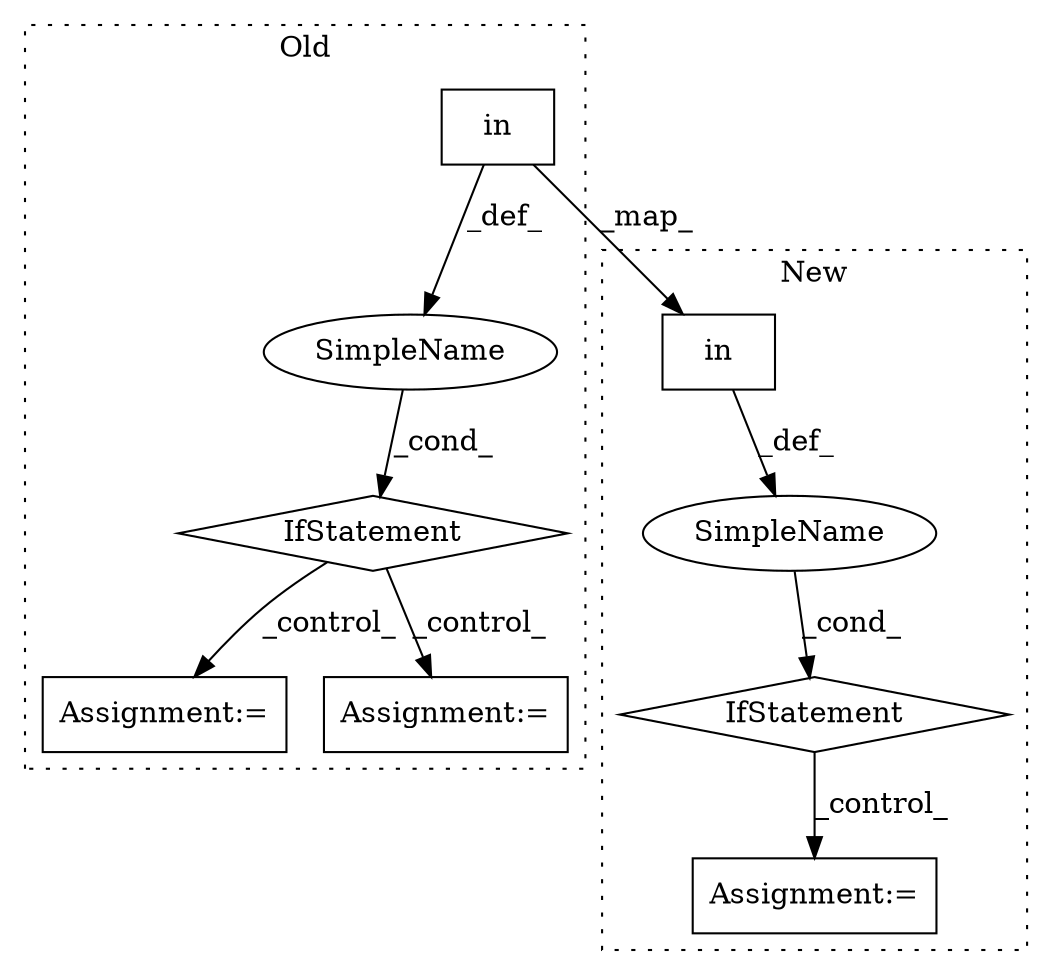 digraph G {
subgraph cluster0 {
1 [label="in" a="105" s="3102" l="60" shape="box"];
4 [label="IfStatement" a="25" s="3094,3162" l="8,2" shape="diamond"];
5 [label="Assignment:=" a="7" s="3183" l="1" shape="box"];
6 [label="SimpleName" a="42" s="" l="" shape="ellipse"];
7 [label="Assignment:=" a="7" s="3924" l="1" shape="box"];
label = "Old";
style="dotted";
}
subgraph cluster1 {
2 [label="in" a="105" s="3154" l="60" shape="box"];
3 [label="IfStatement" a="25" s="3146,3214" l="8,2" shape="diamond"];
8 [label="Assignment:=" a="7" s="3305" l="1" shape="box"];
9 [label="SimpleName" a="42" s="" l="" shape="ellipse"];
label = "New";
style="dotted";
}
1 -> 6 [label="_def_"];
1 -> 2 [label="_map_"];
2 -> 9 [label="_def_"];
3 -> 8 [label="_control_"];
4 -> 5 [label="_control_"];
4 -> 7 [label="_control_"];
6 -> 4 [label="_cond_"];
9 -> 3 [label="_cond_"];
}